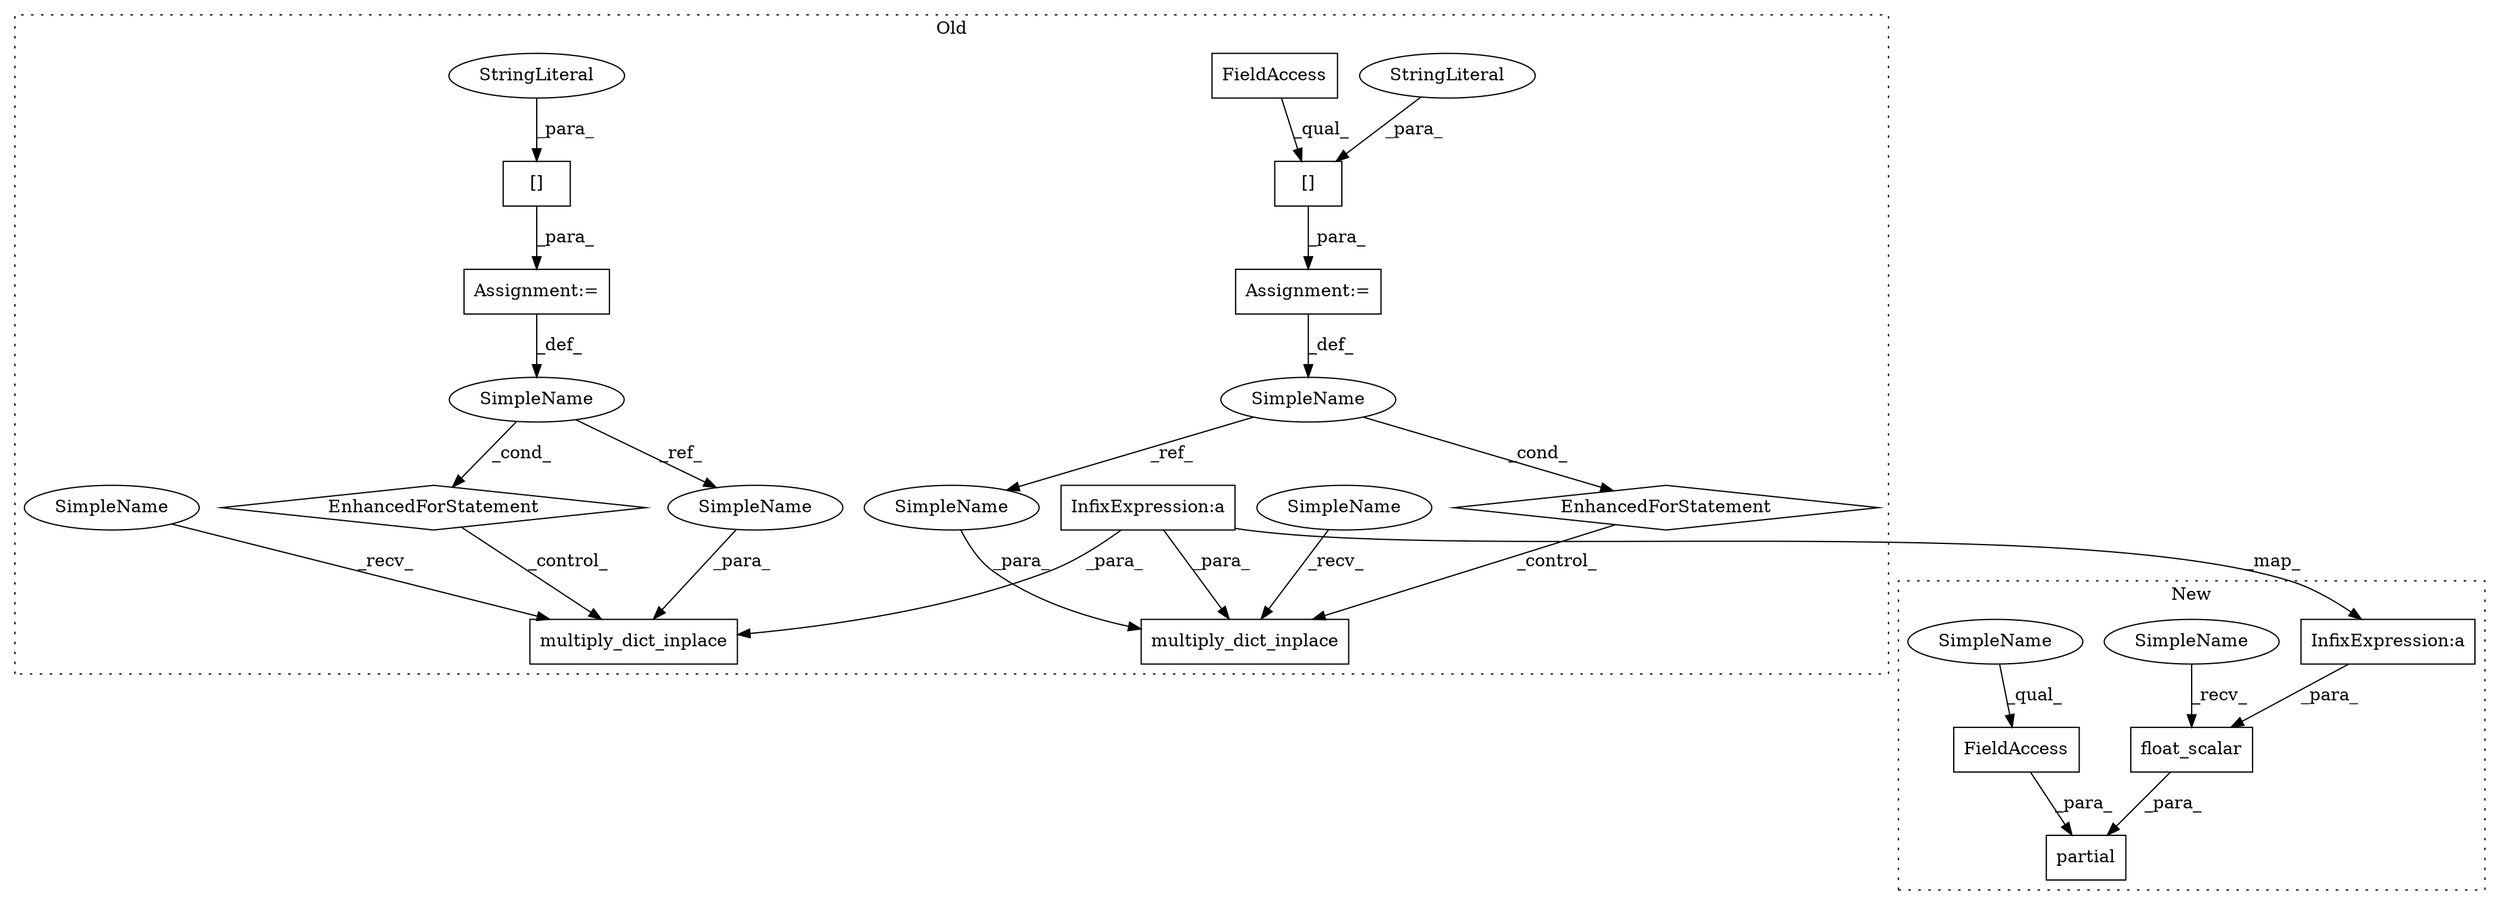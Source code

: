 digraph G {
subgraph cluster0 {
1 [label="EnhancedForStatement" a="70" s="6482,6564" l="53,2" shape="diamond"];
4 [label="SimpleName" a="42" s="6539" l="1" shape="ellipse"];
5 [label="multiply_dict_inplace" a="32" s="6583,6609" l="22,1" shape="box"];
6 [label="multiply_dict_inplace" a="32" s="6443,6469" l="22,1" shape="box"];
7 [label="InfixExpression:a" a="27" s="6179" l="3" shape="box"];
9 [label="EnhancedForStatement" a="70" s="6343,6424" l="53,2" shape="diamond"];
10 [label="SimpleName" a="42" s="6400" l="1" shape="ellipse"];
12 [label="Assignment:=" a="7" s="6343,6424" l="53,2" shape="box"];
13 [label="[]" a="2" s="6404,6423" l="11,1" shape="box"];
14 [label="FieldAccess" a="22" s="6404" l="10" shape="box"];
15 [label="StringLiteral" a="45" s="6415" l="8" shape="ellipse"];
16 [label="Assignment:=" a="7" s="6482,6564" l="53,2" shape="box"];
17 [label="[]" a="2" s="6543,6563" l="11,1" shape="box"];
18 [label="StringLiteral" a="45" s="6554" l="9" shape="ellipse"];
21 [label="SimpleName" a="42" s="6434" l="8" shape="ellipse"];
22 [label="SimpleName" a="42" s="6574" l="8" shape="ellipse"];
23 [label="SimpleName" a="42" s="6465" l="1" shape="ellipse"];
24 [label="SimpleName" a="42" s="6605" l="1" shape="ellipse"];
label = "Old";
style="dotted";
}
subgraph cluster1 {
2 [label="float_scalar" a="32" s="6045,6097" l="13,1" shape="box"];
3 [label="FieldAccess" a="22" s="6021" l="14" shape="box"];
8 [label="InfixExpression:a" a="27" s="6081" l="3" shape="box"];
11 [label="partial" a="32" s="6013,6098" l="8,1" shape="box"];
19 [label="SimpleName" a="42" s="6036" l="8" shape="ellipse"];
20 [label="SimpleName" a="42" s="6021" l="8" shape="ellipse"];
label = "New";
style="dotted";
}
1 -> 5 [label="_control_"];
2 -> 11 [label="_para_"];
3 -> 11 [label="_para_"];
4 -> 1 [label="_cond_"];
4 -> 24 [label="_ref_"];
7 -> 8 [label="_map_"];
7 -> 6 [label="_para_"];
7 -> 5 [label="_para_"];
8 -> 2 [label="_para_"];
9 -> 6 [label="_control_"];
10 -> 9 [label="_cond_"];
10 -> 23 [label="_ref_"];
12 -> 10 [label="_def_"];
13 -> 12 [label="_para_"];
14 -> 13 [label="_qual_"];
15 -> 13 [label="_para_"];
16 -> 4 [label="_def_"];
17 -> 16 [label="_para_"];
18 -> 17 [label="_para_"];
19 -> 2 [label="_recv_"];
20 -> 3 [label="_qual_"];
21 -> 6 [label="_recv_"];
22 -> 5 [label="_recv_"];
23 -> 6 [label="_para_"];
24 -> 5 [label="_para_"];
}